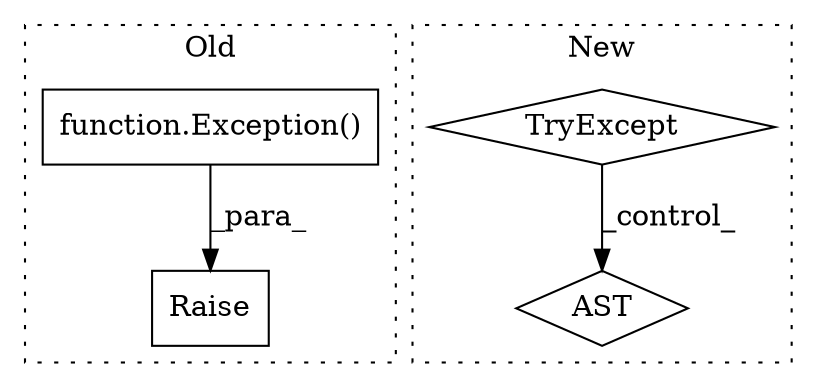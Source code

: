 digraph G {
subgraph cluster0 {
1 [label="function.Exception()" a="75" s="1768,1781" l="10,1" shape="box"];
4 [label="Raise" a="91" s="1762" l="6" shape="box"];
label = "Old";
style="dotted";
}
subgraph cluster1 {
2 [label="TryExcept" a="71" s="1159" l="27" shape="diamond"];
3 [label="AST" a="2" s="1661,0" l="7,0" shape="diamond"];
label = "New";
style="dotted";
}
1 -> 4 [label="_para_"];
2 -> 3 [label="_control_"];
}